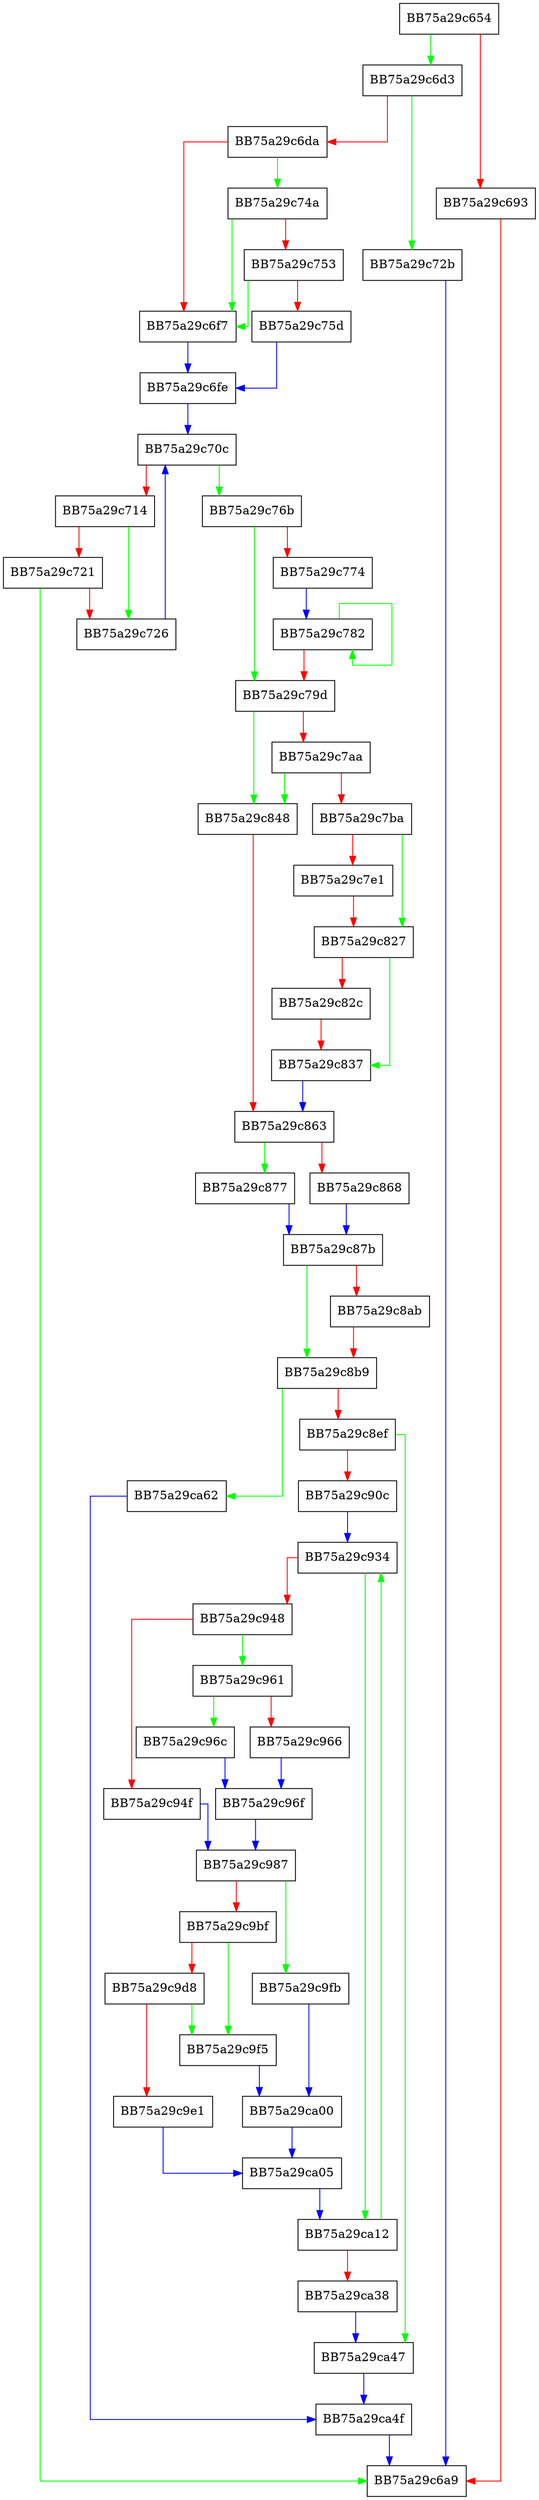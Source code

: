 digraph codeEqualityTerm {
  node [shape="box"];
  graph [splines=ortho];
  BB75a29c654 -> BB75a29c6d3 [color="green"];
  BB75a29c654 -> BB75a29c693 [color="red"];
  BB75a29c693 -> BB75a29c6a9 [color="red"];
  BB75a29c6d3 -> BB75a29c72b [color="green"];
  BB75a29c6d3 -> BB75a29c6da [color="red"];
  BB75a29c6da -> BB75a29c74a [color="green"];
  BB75a29c6da -> BB75a29c6f7 [color="red"];
  BB75a29c6f7 -> BB75a29c6fe [color="blue"];
  BB75a29c6fe -> BB75a29c70c [color="blue"];
  BB75a29c70c -> BB75a29c76b [color="green"];
  BB75a29c70c -> BB75a29c714 [color="red"];
  BB75a29c714 -> BB75a29c726 [color="green"];
  BB75a29c714 -> BB75a29c721 [color="red"];
  BB75a29c721 -> BB75a29c6a9 [color="green"];
  BB75a29c721 -> BB75a29c726 [color="red"];
  BB75a29c726 -> BB75a29c70c [color="blue"];
  BB75a29c72b -> BB75a29c6a9 [color="blue"];
  BB75a29c74a -> BB75a29c6f7 [color="green"];
  BB75a29c74a -> BB75a29c753 [color="red"];
  BB75a29c753 -> BB75a29c6f7 [color="green"];
  BB75a29c753 -> BB75a29c75d [color="red"];
  BB75a29c75d -> BB75a29c6fe [color="blue"];
  BB75a29c76b -> BB75a29c79d [color="green"];
  BB75a29c76b -> BB75a29c774 [color="red"];
  BB75a29c774 -> BB75a29c782 [color="blue"];
  BB75a29c782 -> BB75a29c782 [color="green"];
  BB75a29c782 -> BB75a29c79d [color="red"];
  BB75a29c79d -> BB75a29c848 [color="green"];
  BB75a29c79d -> BB75a29c7aa [color="red"];
  BB75a29c7aa -> BB75a29c848 [color="green"];
  BB75a29c7aa -> BB75a29c7ba [color="red"];
  BB75a29c7ba -> BB75a29c827 [color="green"];
  BB75a29c7ba -> BB75a29c7e1 [color="red"];
  BB75a29c7e1 -> BB75a29c827 [color="red"];
  BB75a29c827 -> BB75a29c837 [color="green"];
  BB75a29c827 -> BB75a29c82c [color="red"];
  BB75a29c82c -> BB75a29c837 [color="red"];
  BB75a29c837 -> BB75a29c863 [color="blue"];
  BB75a29c848 -> BB75a29c863 [color="red"];
  BB75a29c863 -> BB75a29c877 [color="green"];
  BB75a29c863 -> BB75a29c868 [color="red"];
  BB75a29c868 -> BB75a29c87b [color="blue"];
  BB75a29c877 -> BB75a29c87b [color="blue"];
  BB75a29c87b -> BB75a29c8b9 [color="green"];
  BB75a29c87b -> BB75a29c8ab [color="red"];
  BB75a29c8ab -> BB75a29c8b9 [color="red"];
  BB75a29c8b9 -> BB75a29ca62 [color="green"];
  BB75a29c8b9 -> BB75a29c8ef [color="red"];
  BB75a29c8ef -> BB75a29ca47 [color="green"];
  BB75a29c8ef -> BB75a29c90c [color="red"];
  BB75a29c90c -> BB75a29c934 [color="blue"];
  BB75a29c934 -> BB75a29ca12 [color="green"];
  BB75a29c934 -> BB75a29c948 [color="red"];
  BB75a29c948 -> BB75a29c961 [color="green"];
  BB75a29c948 -> BB75a29c94f [color="red"];
  BB75a29c94f -> BB75a29c987 [color="blue"];
  BB75a29c961 -> BB75a29c96c [color="green"];
  BB75a29c961 -> BB75a29c966 [color="red"];
  BB75a29c966 -> BB75a29c96f [color="blue"];
  BB75a29c96c -> BB75a29c96f [color="blue"];
  BB75a29c96f -> BB75a29c987 [color="blue"];
  BB75a29c987 -> BB75a29c9fb [color="green"];
  BB75a29c987 -> BB75a29c9bf [color="red"];
  BB75a29c9bf -> BB75a29c9f5 [color="green"];
  BB75a29c9bf -> BB75a29c9d8 [color="red"];
  BB75a29c9d8 -> BB75a29c9f5 [color="green"];
  BB75a29c9d8 -> BB75a29c9e1 [color="red"];
  BB75a29c9e1 -> BB75a29ca05 [color="blue"];
  BB75a29c9f5 -> BB75a29ca00 [color="blue"];
  BB75a29c9fb -> BB75a29ca00 [color="blue"];
  BB75a29ca00 -> BB75a29ca05 [color="blue"];
  BB75a29ca05 -> BB75a29ca12 [color="blue"];
  BB75a29ca12 -> BB75a29c934 [color="green"];
  BB75a29ca12 -> BB75a29ca38 [color="red"];
  BB75a29ca38 -> BB75a29ca47 [color="blue"];
  BB75a29ca47 -> BB75a29ca4f [color="blue"];
  BB75a29ca4f -> BB75a29c6a9 [color="blue"];
  BB75a29ca62 -> BB75a29ca4f [color="blue"];
}